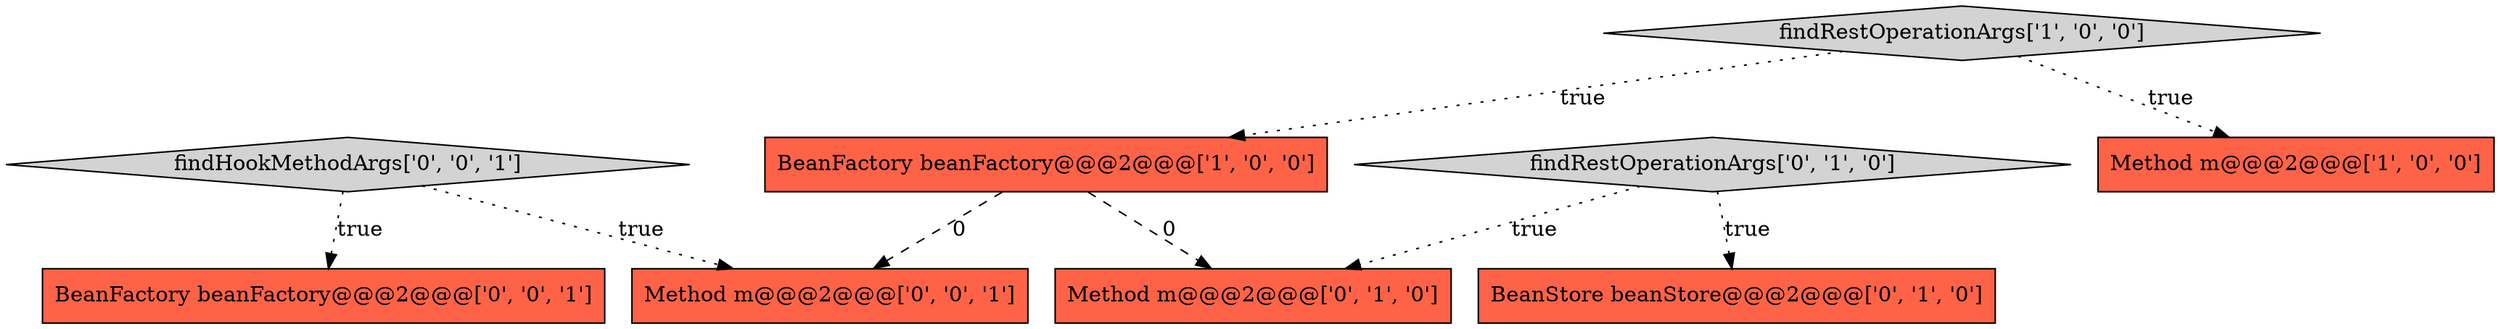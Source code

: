 digraph {
6 [style = filled, label = "BeanFactory beanFactory@@@2@@@['0', '0', '1']", fillcolor = tomato, shape = box image = "AAA0AAABBB3BBB"];
0 [style = filled, label = "Method m@@@2@@@['1', '0', '0']", fillcolor = tomato, shape = box image = "AAA0AAABBB1BBB"];
3 [style = filled, label = "BeanStore beanStore@@@2@@@['0', '1', '0']", fillcolor = tomato, shape = box image = "AAA0AAABBB2BBB"];
1 [style = filled, label = "findRestOperationArgs['1', '0', '0']", fillcolor = lightgray, shape = diamond image = "AAA0AAABBB1BBB"];
2 [style = filled, label = "BeanFactory beanFactory@@@2@@@['1', '0', '0']", fillcolor = tomato, shape = box image = "AAA1AAABBB1BBB"];
5 [style = filled, label = "Method m@@@2@@@['0', '1', '0']", fillcolor = tomato, shape = box image = "AAA1AAABBB2BBB"];
4 [style = filled, label = "findRestOperationArgs['0', '1', '0']", fillcolor = lightgray, shape = diamond image = "AAA0AAABBB2BBB"];
7 [style = filled, label = "Method m@@@2@@@['0', '0', '1']", fillcolor = tomato, shape = box image = "AAA0AAABBB3BBB"];
8 [style = filled, label = "findHookMethodArgs['0', '0', '1']", fillcolor = lightgray, shape = diamond image = "AAA0AAABBB3BBB"];
4->5 [style = dotted, label="true"];
8->7 [style = dotted, label="true"];
2->5 [style = dashed, label="0"];
1->0 [style = dotted, label="true"];
4->3 [style = dotted, label="true"];
8->6 [style = dotted, label="true"];
1->2 [style = dotted, label="true"];
2->7 [style = dashed, label="0"];
}
